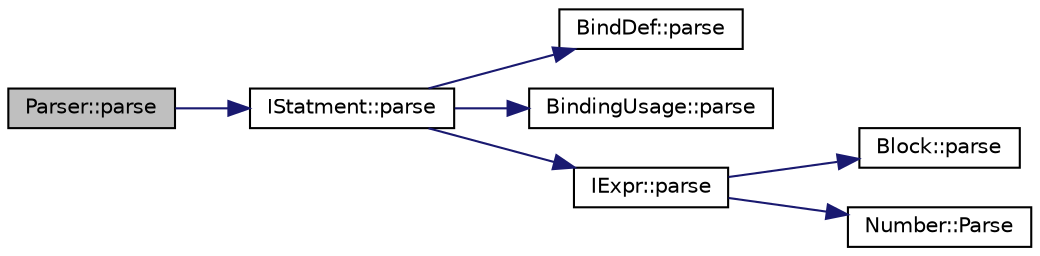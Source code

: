 digraph "Parser::parse"
{
 // LATEX_PDF_SIZE
  edge [fontname="Helvetica",fontsize="10",labelfontname="Helvetica",labelfontsize="10"];
  node [fontname="Helvetica",fontsize="10",shape=record];
  rankdir="LR";
  Node1 [label="Parser::parse",height=0.2,width=0.4,color="black", fillcolor="grey75", style="filled", fontcolor="black",tooltip=" "];
  Node1 -> Node2 [color="midnightblue",fontsize="10",style="solid",fontname="Helvetica"];
  Node2 [label="IStatment::parse",height=0.2,width=0.4,color="black", fillcolor="white", style="filled",URL="$class_i_statment.html#a636ea090695249b923b4f3884a3e1f4e",tooltip=" "];
  Node2 -> Node3 [color="midnightblue",fontsize="10",style="solid",fontname="Helvetica"];
  Node3 [label="BindDef::parse",height=0.2,width=0.4,color="black", fillcolor="white", style="filled",URL="$class_bind_def.html#a63326b0db89ddb3ce66f78e63e8f8a47",tooltip=" "];
  Node2 -> Node4 [color="midnightblue",fontsize="10",style="solid",fontname="Helvetica"];
  Node4 [label="BindingUsage::parse",height=0.2,width=0.4,color="black", fillcolor="white", style="filled",URL="$class_binding_usage.html#ac6effe2301404ac6308231a4bfb4861f",tooltip=" "];
  Node2 -> Node5 [color="midnightblue",fontsize="10",style="solid",fontname="Helvetica"];
  Node5 [label="IExpr::parse",height=0.2,width=0.4,color="black", fillcolor="white", style="filled",URL="$class_i_expr.html#a19028d061f83d486e67c4ddb129c755d",tooltip=" "];
  Node5 -> Node6 [color="midnightblue",fontsize="10",style="solid",fontname="Helvetica"];
  Node6 [label="Block::parse",height=0.2,width=0.4,color="black", fillcolor="white", style="filled",URL="$class_block.html#ab8c3dea4f20c24e2ae57ed60fd1949a9",tooltip=" "];
  Node5 -> Node7 [color="midnightblue",fontsize="10",style="solid",fontname="Helvetica"];
  Node7 [label="Number::Parse",height=0.2,width=0.4,color="black", fillcolor="white", style="filled",URL="$class_number.html#a4c1f6f5c4c281949e4120e9e27b45699",tooltip=" "];
}
